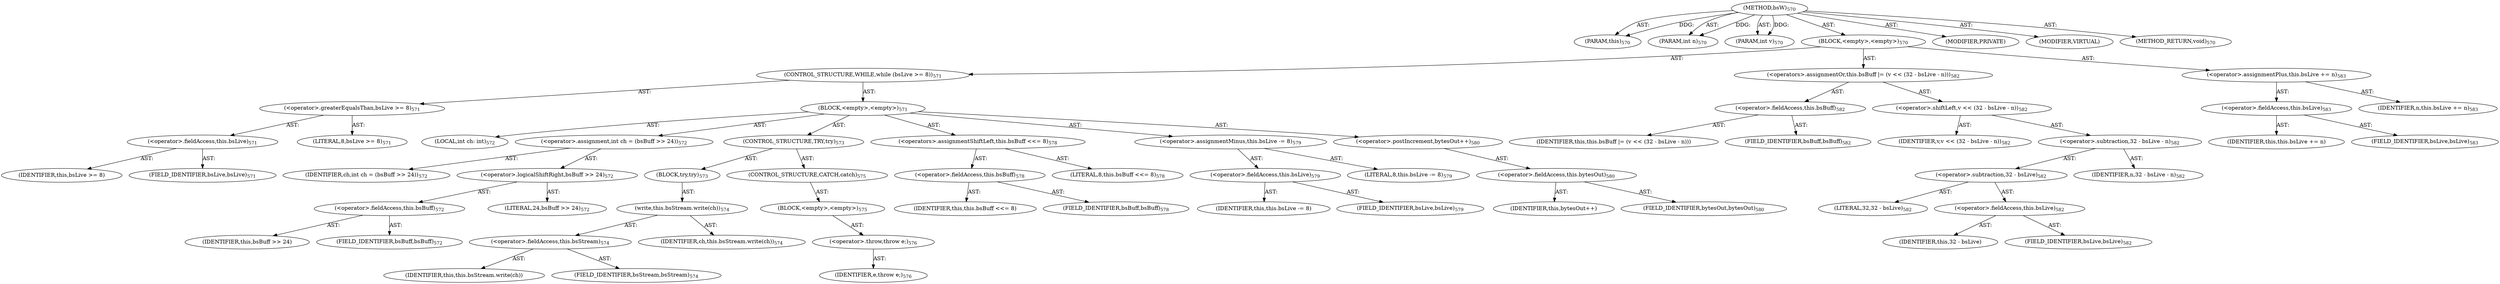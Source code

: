 digraph "bsW" {  
"111669149713" [label = <(METHOD,bsW)<SUB>570</SUB>> ]
"115964117031" [label = <(PARAM,this)<SUB>570</SUB>> ]
"115964117032" [label = <(PARAM,int n)<SUB>570</SUB>> ]
"115964117033" [label = <(PARAM,int v)<SUB>570</SUB>> ]
"25769803846" [label = <(BLOCK,&lt;empty&gt;,&lt;empty&gt;)<SUB>570</SUB>> ]
"47244640310" [label = <(CONTROL_STRUCTURE,WHILE,while (bsLive &gt;= 8))<SUB>571</SUB>> ]
"30064771623" [label = <(&lt;operator&gt;.greaterEqualsThan,bsLive &gt;= 8)<SUB>571</SUB>> ]
"30064771624" [label = <(&lt;operator&gt;.fieldAccess,this.bsLive)<SUB>571</SUB>> ]
"68719477201" [label = <(IDENTIFIER,this,bsLive &gt;= 8)> ]
"55834574974" [label = <(FIELD_IDENTIFIER,bsLive,bsLive)<SUB>571</SUB>> ]
"90194313383" [label = <(LITERAL,8,bsLive &gt;= 8)<SUB>571</SUB>> ]
"25769803847" [label = <(BLOCK,&lt;empty&gt;,&lt;empty&gt;)<SUB>571</SUB>> ]
"94489280541" [label = <(LOCAL,int ch: int)<SUB>572</SUB>> ]
"30064771625" [label = <(&lt;operator&gt;.assignment,int ch = (bsBuff &gt;&gt; 24))<SUB>572</SUB>> ]
"68719477202" [label = <(IDENTIFIER,ch,int ch = (bsBuff &gt;&gt; 24))<SUB>572</SUB>> ]
"30064771626" [label = <(&lt;operator&gt;.logicalShiftRight,bsBuff &gt;&gt; 24)<SUB>572</SUB>> ]
"30064771627" [label = <(&lt;operator&gt;.fieldAccess,this.bsBuff)<SUB>572</SUB>> ]
"68719477203" [label = <(IDENTIFIER,this,bsBuff &gt;&gt; 24)> ]
"55834574975" [label = <(FIELD_IDENTIFIER,bsBuff,bsBuff)<SUB>572</SUB>> ]
"90194313384" [label = <(LITERAL,24,bsBuff &gt;&gt; 24)<SUB>572</SUB>> ]
"47244640311" [label = <(CONTROL_STRUCTURE,TRY,try)<SUB>573</SUB>> ]
"25769803848" [label = <(BLOCK,try,try)<SUB>573</SUB>> ]
"30064771628" [label = <(write,this.bsStream.write(ch))<SUB>574</SUB>> ]
"30064771629" [label = <(&lt;operator&gt;.fieldAccess,this.bsStream)<SUB>574</SUB>> ]
"68719477204" [label = <(IDENTIFIER,this,this.bsStream.write(ch))> ]
"55834574976" [label = <(FIELD_IDENTIFIER,bsStream,bsStream)<SUB>574</SUB>> ]
"68719477205" [label = <(IDENTIFIER,ch,this.bsStream.write(ch))<SUB>574</SUB>> ]
"47244640312" [label = <(CONTROL_STRUCTURE,CATCH,catch)<SUB>575</SUB>> ]
"25769803849" [label = <(BLOCK,&lt;empty&gt;,&lt;empty&gt;)<SUB>575</SUB>> ]
"30064771630" [label = <(&lt;operator&gt;.throw,throw e;)<SUB>576</SUB>> ]
"68719477206" [label = <(IDENTIFIER,e,throw e;)<SUB>576</SUB>> ]
"30064771631" [label = <(&lt;operators&gt;.assignmentShiftLeft,this.bsBuff &lt;&lt;= 8)<SUB>578</SUB>> ]
"30064771632" [label = <(&lt;operator&gt;.fieldAccess,this.bsBuff)<SUB>578</SUB>> ]
"68719477207" [label = <(IDENTIFIER,this,this.bsBuff &lt;&lt;= 8)> ]
"55834574977" [label = <(FIELD_IDENTIFIER,bsBuff,bsBuff)<SUB>578</SUB>> ]
"90194313385" [label = <(LITERAL,8,this.bsBuff &lt;&lt;= 8)<SUB>578</SUB>> ]
"30064771633" [label = <(&lt;operator&gt;.assignmentMinus,this.bsLive -= 8)<SUB>579</SUB>> ]
"30064771634" [label = <(&lt;operator&gt;.fieldAccess,this.bsLive)<SUB>579</SUB>> ]
"68719477208" [label = <(IDENTIFIER,this,this.bsLive -= 8)> ]
"55834574978" [label = <(FIELD_IDENTIFIER,bsLive,bsLive)<SUB>579</SUB>> ]
"90194313386" [label = <(LITERAL,8,this.bsLive -= 8)<SUB>579</SUB>> ]
"30064771635" [label = <(&lt;operator&gt;.postIncrement,bytesOut++)<SUB>580</SUB>> ]
"30064771636" [label = <(&lt;operator&gt;.fieldAccess,this.bytesOut)<SUB>580</SUB>> ]
"68719477209" [label = <(IDENTIFIER,this,bytesOut++)> ]
"55834574979" [label = <(FIELD_IDENTIFIER,bytesOut,bytesOut)<SUB>580</SUB>> ]
"30064771637" [label = <(&lt;operators&gt;.assignmentOr,this.bsBuff |= (v &lt;&lt; (32 - bsLive - n)))<SUB>582</SUB>> ]
"30064771638" [label = <(&lt;operator&gt;.fieldAccess,this.bsBuff)<SUB>582</SUB>> ]
"68719477210" [label = <(IDENTIFIER,this,this.bsBuff |= (v &lt;&lt; (32 - bsLive - n)))> ]
"55834574980" [label = <(FIELD_IDENTIFIER,bsBuff,bsBuff)<SUB>582</SUB>> ]
"30064771639" [label = <(&lt;operator&gt;.shiftLeft,v &lt;&lt; (32 - bsLive - n))<SUB>582</SUB>> ]
"68719477211" [label = <(IDENTIFIER,v,v &lt;&lt; (32 - bsLive - n))<SUB>582</SUB>> ]
"30064771640" [label = <(&lt;operator&gt;.subtraction,32 - bsLive - n)<SUB>582</SUB>> ]
"30064771641" [label = <(&lt;operator&gt;.subtraction,32 - bsLive)<SUB>582</SUB>> ]
"90194313387" [label = <(LITERAL,32,32 - bsLive)<SUB>582</SUB>> ]
"30064771642" [label = <(&lt;operator&gt;.fieldAccess,this.bsLive)<SUB>582</SUB>> ]
"68719477212" [label = <(IDENTIFIER,this,32 - bsLive)> ]
"55834574981" [label = <(FIELD_IDENTIFIER,bsLive,bsLive)<SUB>582</SUB>> ]
"68719477213" [label = <(IDENTIFIER,n,32 - bsLive - n)<SUB>582</SUB>> ]
"30064771643" [label = <(&lt;operator&gt;.assignmentPlus,this.bsLive += n)<SUB>583</SUB>> ]
"30064771644" [label = <(&lt;operator&gt;.fieldAccess,this.bsLive)<SUB>583</SUB>> ]
"68719477214" [label = <(IDENTIFIER,this,this.bsLive += n)> ]
"55834574982" [label = <(FIELD_IDENTIFIER,bsLive,bsLive)<SUB>583</SUB>> ]
"68719477215" [label = <(IDENTIFIER,n,this.bsLive += n)<SUB>583</SUB>> ]
"133143986247" [label = <(MODIFIER,PRIVATE)> ]
"133143986248" [label = <(MODIFIER,VIRTUAL)> ]
"128849018897" [label = <(METHOD_RETURN,void)<SUB>570</SUB>> ]
  "111669149713" -> "115964117031"  [ label = "AST: "] 
  "111669149713" -> "115964117032"  [ label = "AST: "] 
  "111669149713" -> "115964117033"  [ label = "AST: "] 
  "111669149713" -> "25769803846"  [ label = "AST: "] 
  "111669149713" -> "133143986247"  [ label = "AST: "] 
  "111669149713" -> "133143986248"  [ label = "AST: "] 
  "111669149713" -> "128849018897"  [ label = "AST: "] 
  "25769803846" -> "47244640310"  [ label = "AST: "] 
  "25769803846" -> "30064771637"  [ label = "AST: "] 
  "25769803846" -> "30064771643"  [ label = "AST: "] 
  "47244640310" -> "30064771623"  [ label = "AST: "] 
  "47244640310" -> "25769803847"  [ label = "AST: "] 
  "30064771623" -> "30064771624"  [ label = "AST: "] 
  "30064771623" -> "90194313383"  [ label = "AST: "] 
  "30064771624" -> "68719477201"  [ label = "AST: "] 
  "30064771624" -> "55834574974"  [ label = "AST: "] 
  "25769803847" -> "94489280541"  [ label = "AST: "] 
  "25769803847" -> "30064771625"  [ label = "AST: "] 
  "25769803847" -> "47244640311"  [ label = "AST: "] 
  "25769803847" -> "30064771631"  [ label = "AST: "] 
  "25769803847" -> "30064771633"  [ label = "AST: "] 
  "25769803847" -> "30064771635"  [ label = "AST: "] 
  "30064771625" -> "68719477202"  [ label = "AST: "] 
  "30064771625" -> "30064771626"  [ label = "AST: "] 
  "30064771626" -> "30064771627"  [ label = "AST: "] 
  "30064771626" -> "90194313384"  [ label = "AST: "] 
  "30064771627" -> "68719477203"  [ label = "AST: "] 
  "30064771627" -> "55834574975"  [ label = "AST: "] 
  "47244640311" -> "25769803848"  [ label = "AST: "] 
  "47244640311" -> "47244640312"  [ label = "AST: "] 
  "25769803848" -> "30064771628"  [ label = "AST: "] 
  "30064771628" -> "30064771629"  [ label = "AST: "] 
  "30064771628" -> "68719477205"  [ label = "AST: "] 
  "30064771629" -> "68719477204"  [ label = "AST: "] 
  "30064771629" -> "55834574976"  [ label = "AST: "] 
  "47244640312" -> "25769803849"  [ label = "AST: "] 
  "25769803849" -> "30064771630"  [ label = "AST: "] 
  "30064771630" -> "68719477206"  [ label = "AST: "] 
  "30064771631" -> "30064771632"  [ label = "AST: "] 
  "30064771631" -> "90194313385"  [ label = "AST: "] 
  "30064771632" -> "68719477207"  [ label = "AST: "] 
  "30064771632" -> "55834574977"  [ label = "AST: "] 
  "30064771633" -> "30064771634"  [ label = "AST: "] 
  "30064771633" -> "90194313386"  [ label = "AST: "] 
  "30064771634" -> "68719477208"  [ label = "AST: "] 
  "30064771634" -> "55834574978"  [ label = "AST: "] 
  "30064771635" -> "30064771636"  [ label = "AST: "] 
  "30064771636" -> "68719477209"  [ label = "AST: "] 
  "30064771636" -> "55834574979"  [ label = "AST: "] 
  "30064771637" -> "30064771638"  [ label = "AST: "] 
  "30064771637" -> "30064771639"  [ label = "AST: "] 
  "30064771638" -> "68719477210"  [ label = "AST: "] 
  "30064771638" -> "55834574980"  [ label = "AST: "] 
  "30064771639" -> "68719477211"  [ label = "AST: "] 
  "30064771639" -> "30064771640"  [ label = "AST: "] 
  "30064771640" -> "30064771641"  [ label = "AST: "] 
  "30064771640" -> "68719477213"  [ label = "AST: "] 
  "30064771641" -> "90194313387"  [ label = "AST: "] 
  "30064771641" -> "30064771642"  [ label = "AST: "] 
  "30064771642" -> "68719477212"  [ label = "AST: "] 
  "30064771642" -> "55834574981"  [ label = "AST: "] 
  "30064771643" -> "30064771644"  [ label = "AST: "] 
  "30064771643" -> "68719477215"  [ label = "AST: "] 
  "30064771644" -> "68719477214"  [ label = "AST: "] 
  "30064771644" -> "55834574982"  [ label = "AST: "] 
  "111669149713" -> "115964117031"  [ label = "DDG: "] 
  "111669149713" -> "115964117032"  [ label = "DDG: "] 
  "111669149713" -> "115964117033"  [ label = "DDG: "] 
}
